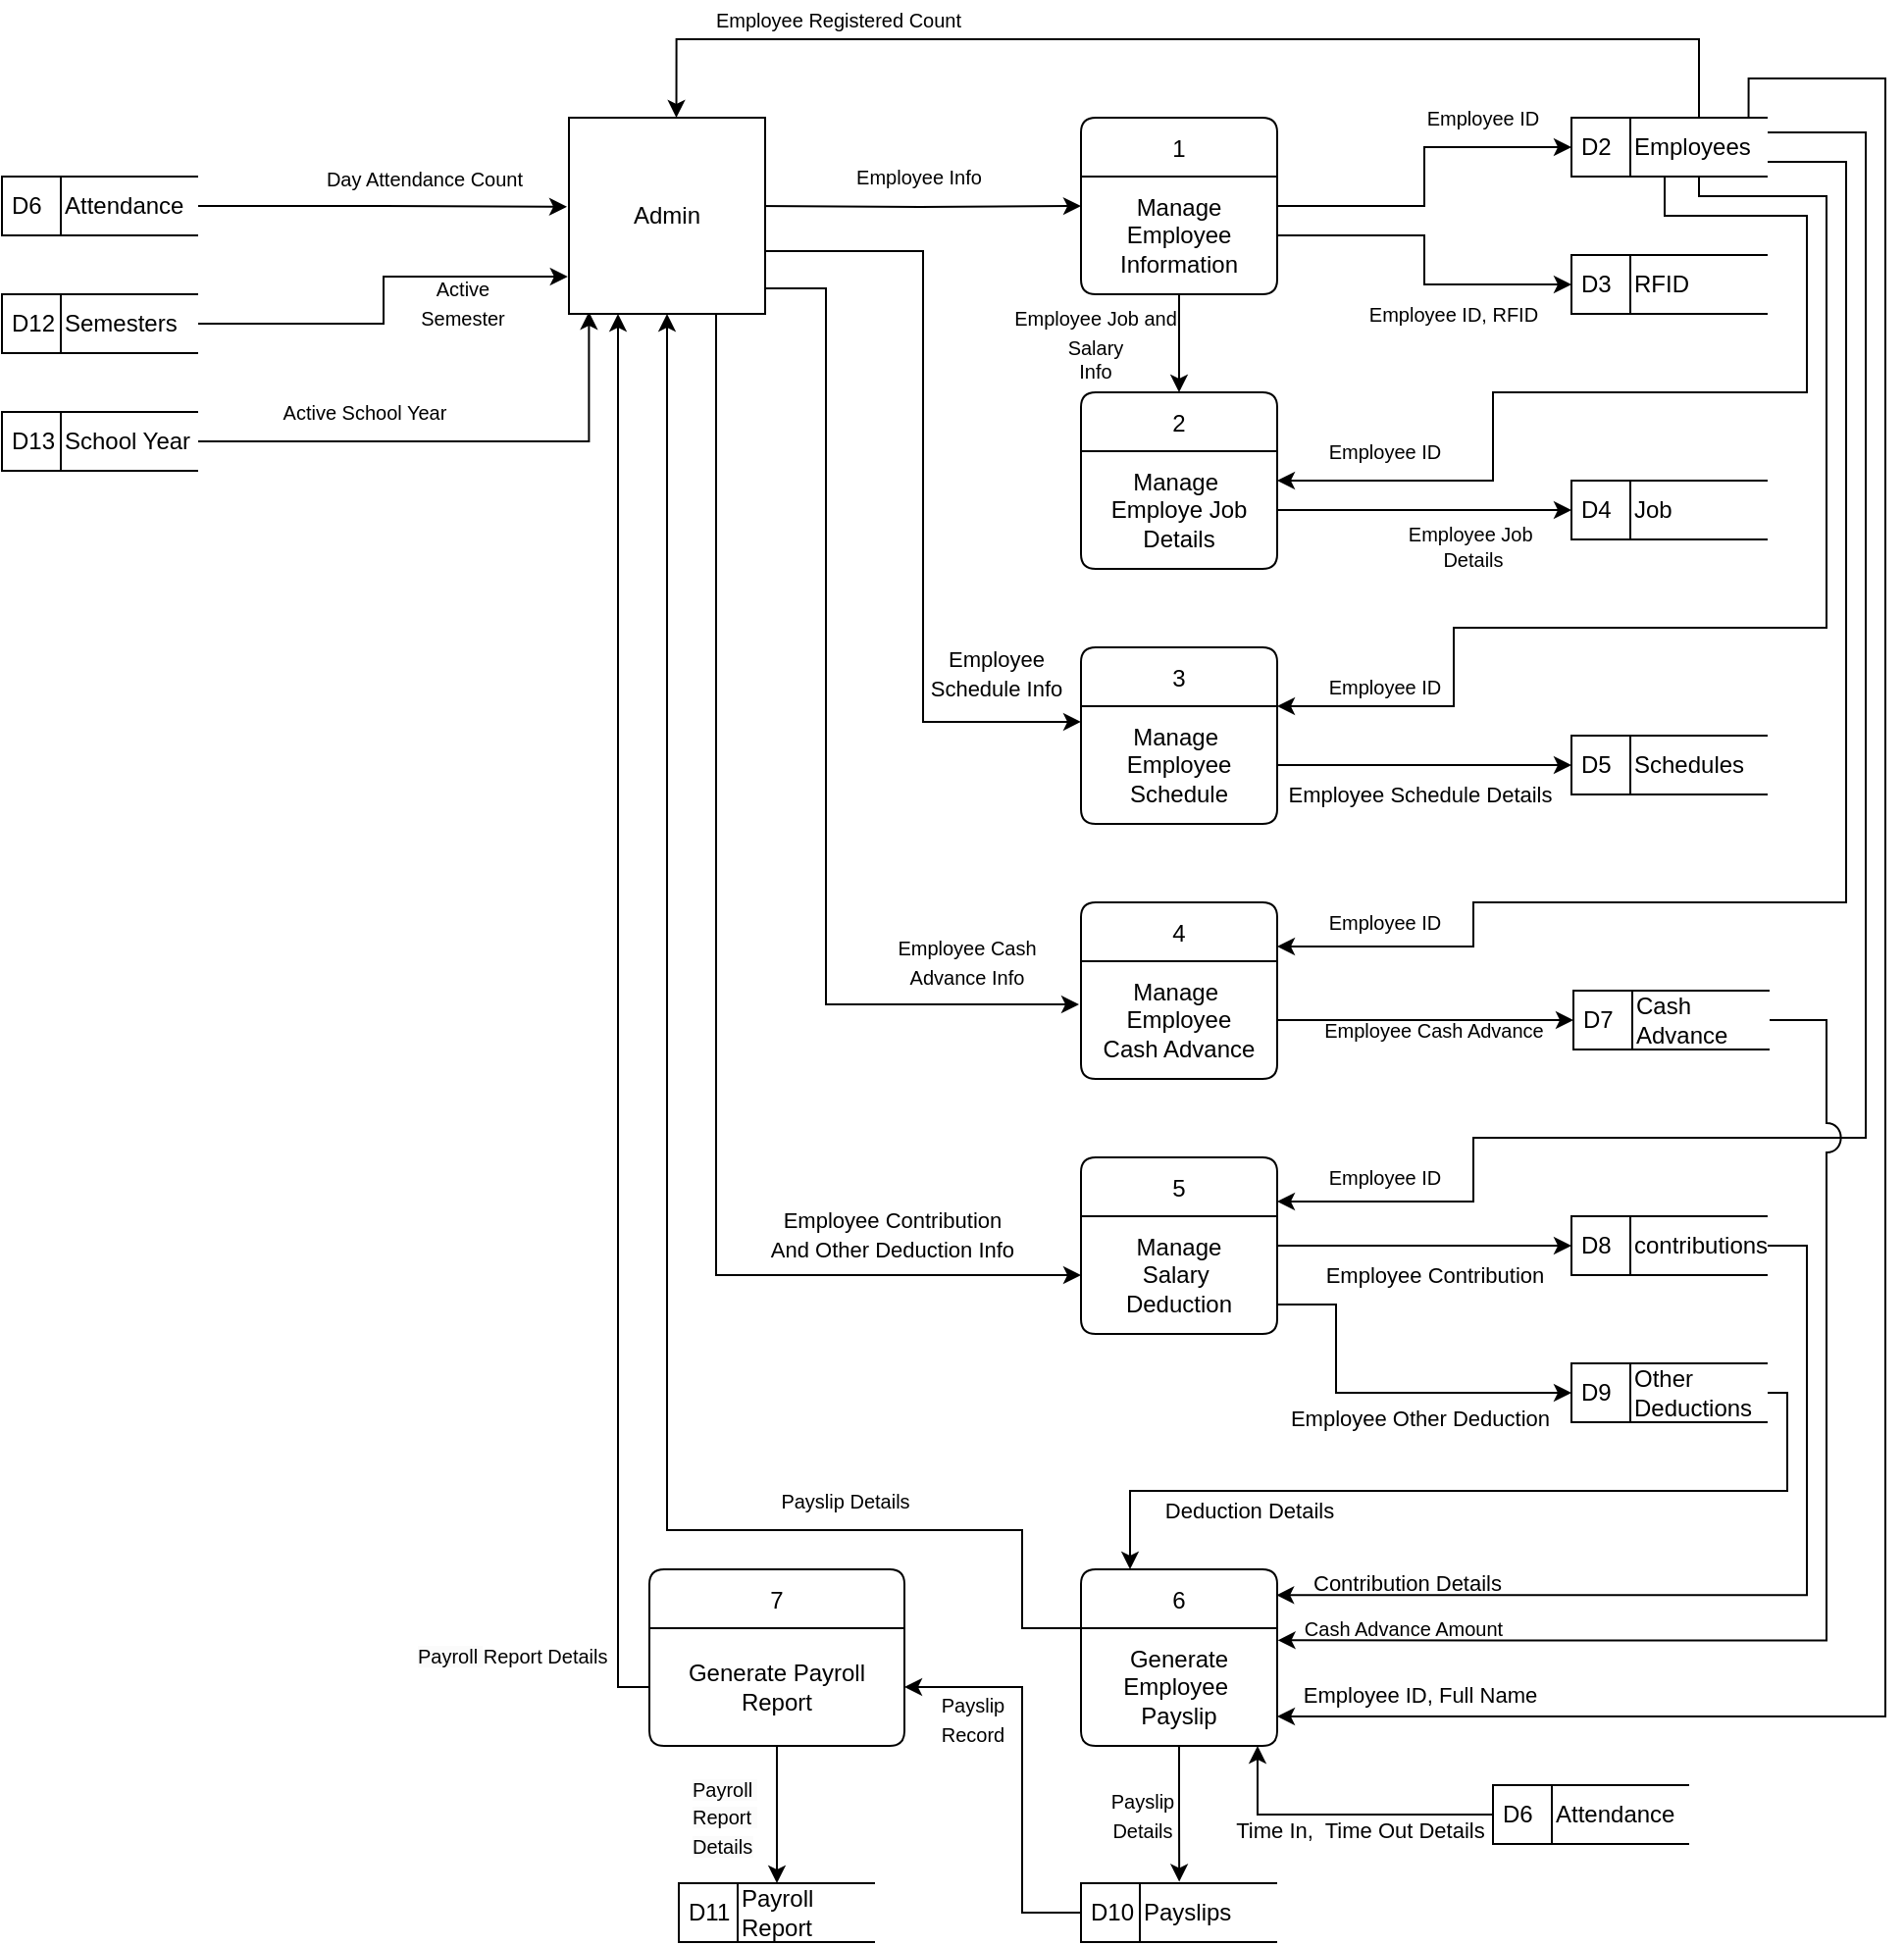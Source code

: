 <mxfile version="24.4.0" type="device">
  <diagram name="Page-1" id="bryWwgBsa8O-rJVqong_">
    <mxGraphModel dx="293" dy="177" grid="1" gridSize="10" guides="1" tooltips="1" connect="1" arrows="1" fold="1" page="1" pageScale="1" pageWidth="1100" pageHeight="850" math="0" shadow="0">
      <root>
        <mxCell id="0" />
        <mxCell id="1" parent="0" />
        <mxCell id="uxDt7wTVC4vIlxEbOWzQ-3" value="1" style="swimlane;fontStyle=0;childLayout=stackLayout;horizontal=1;startSize=30;fillColor=#ffffff;horizontalStack=0;resizeParent=1;resizeParentMax=0;resizeLast=0;collapsible=0;marginBottom=0;swimlaneFillColor=#ffffff;absoluteArcSize=1;arcSize=15;rounded=1;" parent="1" vertex="1">
          <mxGeometry x="600" y="110" width="100" height="90" as="geometry" />
        </mxCell>
        <mxCell id="uxDt7wTVC4vIlxEbOWzQ-4" value="Manage Employee&lt;div&gt;Information&lt;/div&gt;" style="text;html=1;align=center;verticalAlign=middle;whiteSpace=wrap;rounded=0;" parent="uxDt7wTVC4vIlxEbOWzQ-3" vertex="1">
          <mxGeometry y="30" width="100" height="60" as="geometry" />
        </mxCell>
        <mxCell id="uxDt7wTVC4vIlxEbOWzQ-6" value="D2" style="html=1;dashed=0;whiteSpace=wrap;shape=mxgraph.dfd.dataStoreID;align=left;spacingLeft=3;points=[[0,0],[0.5,0],[1,0],[0,0.5],[1,0.5],[0,1],[0.5,1],[1,1]];" parent="1" vertex="1">
          <mxGeometry x="850" y="110" width="100" height="30" as="geometry" />
        </mxCell>
        <mxCell id="uxDt7wTVC4vIlxEbOWzQ-57" style="edgeStyle=orthogonalEdgeStyle;rounded=0;orthogonalLoop=1;jettySize=auto;html=1;exitX=0.25;exitY=1;exitDx=0;exitDy=0;entryX=1;entryY=0.25;entryDx=0;entryDy=0;" parent="1" source="uxDt7wTVC4vIlxEbOWzQ-7" target="uxDt7wTVC4vIlxEbOWzQ-11" edge="1">
          <mxGeometry relative="1" as="geometry">
            <Array as="points">
              <mxPoint x="898" y="160" />
              <mxPoint x="970" y="160" />
              <mxPoint x="970" y="250" />
              <mxPoint x="810" y="250" />
              <mxPoint x="810" y="295" />
            </Array>
          </mxGeometry>
        </mxCell>
        <mxCell id="uxDt7wTVC4vIlxEbOWzQ-60" style="edgeStyle=orthogonalEdgeStyle;rounded=0;orthogonalLoop=1;jettySize=auto;html=1;entryX=1;entryY=0;entryDx=0;entryDy=0;" parent="1" source="uxDt7wTVC4vIlxEbOWzQ-7" target="uxDt7wTVC4vIlxEbOWzQ-16" edge="1">
          <mxGeometry relative="1" as="geometry">
            <Array as="points">
              <mxPoint x="915" y="150" />
              <mxPoint x="980" y="150" />
              <mxPoint x="980" y="370" />
              <mxPoint x="790" y="370" />
              <mxPoint x="790" y="410" />
            </Array>
          </mxGeometry>
        </mxCell>
        <mxCell id="uxDt7wTVC4vIlxEbOWzQ-63" style="edgeStyle=orthogonalEdgeStyle;rounded=0;orthogonalLoop=1;jettySize=auto;html=1;exitX=1;exitY=0.75;exitDx=0;exitDy=0;entryX=1;entryY=0.25;entryDx=0;entryDy=0;" parent="1" source="uxDt7wTVC4vIlxEbOWzQ-7" target="uxDt7wTVC4vIlxEbOWzQ-17" edge="1">
          <mxGeometry relative="1" as="geometry">
            <Array as="points">
              <mxPoint x="990" y="133" />
              <mxPoint x="990" y="510" />
              <mxPoint x="800" y="510" />
              <mxPoint x="800" y="533" />
            </Array>
          </mxGeometry>
        </mxCell>
        <mxCell id="uxDt7wTVC4vIlxEbOWzQ-67" style="edgeStyle=orthogonalEdgeStyle;rounded=0;orthogonalLoop=1;jettySize=auto;html=1;exitX=1;exitY=0.25;exitDx=0;exitDy=0;entryX=1;entryY=0.25;entryDx=0;entryDy=0;" parent="1" source="uxDt7wTVC4vIlxEbOWzQ-7" target="uxDt7wTVC4vIlxEbOWzQ-19" edge="1">
          <mxGeometry relative="1" as="geometry">
            <Array as="points">
              <mxPoint x="1000" y="118" />
              <mxPoint x="1000" y="630" />
              <mxPoint x="800" y="630" />
              <mxPoint x="800" y="663" />
            </Array>
          </mxGeometry>
        </mxCell>
        <mxCell id="uxDt7wTVC4vIlxEbOWzQ-77" style="edgeStyle=orthogonalEdgeStyle;rounded=0;orthogonalLoop=1;jettySize=auto;html=1;exitX=0.861;exitY=-0.002;exitDx=0;exitDy=0;entryX=1;entryY=0.75;entryDx=0;entryDy=0;exitPerimeter=0;" parent="1" source="uxDt7wTVC4vIlxEbOWzQ-7" target="uxDt7wTVC4vIlxEbOWzQ-38" edge="1">
          <mxGeometry relative="1" as="geometry">
            <Array as="points">
              <mxPoint x="940" y="90" />
              <mxPoint x="1010" y="90" />
              <mxPoint x="1010" y="925" />
            </Array>
          </mxGeometry>
        </mxCell>
        <mxCell id="uxDt7wTVC4vIlxEbOWzQ-112" style="edgeStyle=orthogonalEdgeStyle;rounded=0;orthogonalLoop=1;jettySize=auto;html=1;entryX=0.75;entryY=0;entryDx=0;entryDy=0;" parent="1" source="uxDt7wTVC4vIlxEbOWzQ-7" edge="1">
          <mxGeometry relative="1" as="geometry">
            <Array as="points">
              <mxPoint x="915" y="70" />
              <mxPoint x="394" y="70" />
            </Array>
            <mxPoint x="393.75" y="110" as="targetPoint" />
          </mxGeometry>
        </mxCell>
        <mxCell id="uxDt7wTVC4vIlxEbOWzQ-7" value="Employees" style="text;html=1;align=left;verticalAlign=middle;whiteSpace=wrap;rounded=0;" parent="1" vertex="1">
          <mxGeometry x="880" y="110" width="70" height="30" as="geometry" />
        </mxCell>
        <mxCell id="uxDt7wTVC4vIlxEbOWzQ-8" value="D3" style="html=1;dashed=0;whiteSpace=wrap;shape=mxgraph.dfd.dataStoreID;align=left;spacingLeft=3;points=[[0,0],[0.5,0],[1,0],[0,0.5],[1,0.5],[0,1],[0.5,1],[1,1]];" parent="1" vertex="1">
          <mxGeometry x="850" y="180" width="100" height="30" as="geometry" />
        </mxCell>
        <mxCell id="uxDt7wTVC4vIlxEbOWzQ-9" value="RFID" style="text;html=1;align=left;verticalAlign=middle;whiteSpace=wrap;rounded=0;" parent="1" vertex="1">
          <mxGeometry x="880" y="180" width="70" height="30" as="geometry" />
        </mxCell>
        <mxCell id="uxDt7wTVC4vIlxEbOWzQ-10" value="2" style="swimlane;fontStyle=0;childLayout=stackLayout;horizontal=1;startSize=30;fillColor=#ffffff;horizontalStack=0;resizeParent=1;resizeParentMax=0;resizeLast=0;collapsible=0;marginBottom=0;swimlaneFillColor=#ffffff;absoluteArcSize=1;arcSize=15;rounded=1;" parent="1" vertex="1">
          <mxGeometry x="600" y="250" width="100" height="90" as="geometry" />
        </mxCell>
        <mxCell id="uxDt7wTVC4vIlxEbOWzQ-11" value="Manage&amp;nbsp;&lt;div&gt;Employe Job&lt;/div&gt;&lt;div&gt;Details&lt;br&gt;&lt;/div&gt;" style="text;html=1;align=center;verticalAlign=middle;whiteSpace=wrap;rounded=0;" parent="uxDt7wTVC4vIlxEbOWzQ-10" vertex="1">
          <mxGeometry y="30" width="100" height="60" as="geometry" />
        </mxCell>
        <mxCell id="uxDt7wTVC4vIlxEbOWzQ-13" value="D4" style="html=1;dashed=0;whiteSpace=wrap;shape=mxgraph.dfd.dataStoreID;align=left;spacingLeft=3;points=[[0,0],[0.5,0],[1,0],[0,0.5],[1,0.5],[0,1],[0.5,1],[1,1]];" parent="1" vertex="1">
          <mxGeometry x="850" y="295" width="100" height="30" as="geometry" />
        </mxCell>
        <mxCell id="uxDt7wTVC4vIlxEbOWzQ-14" value="Job" style="text;html=1;align=left;verticalAlign=middle;whiteSpace=wrap;rounded=0;" parent="1" vertex="1">
          <mxGeometry x="880" y="295" width="70" height="30" as="geometry" />
        </mxCell>
        <mxCell id="uxDt7wTVC4vIlxEbOWzQ-15" value="3" style="swimlane;fontStyle=0;childLayout=stackLayout;horizontal=1;startSize=30;fillColor=#ffffff;horizontalStack=0;resizeParent=1;resizeParentMax=0;resizeLast=0;collapsible=0;marginBottom=0;swimlaneFillColor=#ffffff;absoluteArcSize=1;arcSize=15;rounded=1;" parent="1" vertex="1">
          <mxGeometry x="600" y="380" width="100" height="90" as="geometry" />
        </mxCell>
        <mxCell id="uxDt7wTVC4vIlxEbOWzQ-16" value="Manage&amp;nbsp;&lt;br&gt;Employee&lt;div&gt;Schedule&lt;/div&gt;" style="text;html=1;align=center;verticalAlign=middle;whiteSpace=wrap;rounded=0;" parent="uxDt7wTVC4vIlxEbOWzQ-15" vertex="1">
          <mxGeometry y="30" width="100" height="60" as="geometry" />
        </mxCell>
        <mxCell id="uxDt7wTVC4vIlxEbOWzQ-17" value="4" style="swimlane;fontStyle=0;childLayout=stackLayout;horizontal=1;startSize=30;fillColor=#ffffff;horizontalStack=0;resizeParent=1;resizeParentMax=0;resizeLast=0;collapsible=0;marginBottom=0;swimlaneFillColor=#ffffff;absoluteArcSize=1;arcSize=15;rounded=1;" parent="1" vertex="1">
          <mxGeometry x="600" y="510" width="100" height="90" as="geometry" />
        </mxCell>
        <mxCell id="uxDt7wTVC4vIlxEbOWzQ-18" value="Manage&amp;nbsp;&lt;br&gt;Employee&lt;br&gt;Cash Advance" style="text;html=1;align=center;verticalAlign=middle;whiteSpace=wrap;rounded=0;" parent="uxDt7wTVC4vIlxEbOWzQ-17" vertex="1">
          <mxGeometry y="30" width="100" height="60" as="geometry" />
        </mxCell>
        <mxCell id="uxDt7wTVC4vIlxEbOWzQ-19" value="5" style="swimlane;fontStyle=0;childLayout=stackLayout;horizontal=1;startSize=30;fillColor=#ffffff;horizontalStack=0;resizeParent=1;resizeParentMax=0;resizeLast=0;collapsible=0;marginBottom=0;swimlaneFillColor=#ffffff;absoluteArcSize=1;arcSize=15;rounded=1;" parent="1" vertex="1">
          <mxGeometry x="600" y="640" width="100" height="90" as="geometry" />
        </mxCell>
        <mxCell id="uxDt7wTVC4vIlxEbOWzQ-20" value="Manage&lt;div&gt;Salary&amp;nbsp;&lt;/div&gt;&lt;div&gt;Deduction&lt;/div&gt;" style="text;html=1;align=center;verticalAlign=middle;whiteSpace=wrap;rounded=0;" parent="uxDt7wTVC4vIlxEbOWzQ-19" vertex="1">
          <mxGeometry y="30" width="100" height="60" as="geometry" />
        </mxCell>
        <mxCell id="uxDt7wTVC4vIlxEbOWzQ-21" value="D5" style="html=1;dashed=0;whiteSpace=wrap;shape=mxgraph.dfd.dataStoreID;align=left;spacingLeft=3;points=[[0,0],[0.5,0],[1,0],[0,0.5],[1,0.5],[0,1],[0.5,1],[1,1]];" parent="1" vertex="1">
          <mxGeometry x="850" y="425" width="100" height="30" as="geometry" />
        </mxCell>
        <mxCell id="uxDt7wTVC4vIlxEbOWzQ-22" value="Schedules" style="text;html=1;align=left;verticalAlign=middle;whiteSpace=wrap;rounded=0;" parent="1" vertex="1">
          <mxGeometry x="880" y="425" width="70" height="30" as="geometry" />
        </mxCell>
        <mxCell id="uxDt7wTVC4vIlxEbOWzQ-23" value="D7" style="html=1;dashed=0;whiteSpace=wrap;shape=mxgraph.dfd.dataStoreID;align=left;spacingLeft=3;points=[[0,0],[0.5,0],[1,0],[0,0.5],[1,0.5],[0,1],[0.5,1],[1,1]];" parent="1" vertex="1">
          <mxGeometry x="851" y="555" width="100" height="30" as="geometry" />
        </mxCell>
        <mxCell id="uxDt7wTVC4vIlxEbOWzQ-24" value="Cash Advance" style="text;html=1;align=left;verticalAlign=middle;whiteSpace=wrap;rounded=0;" parent="1" vertex="1">
          <mxGeometry x="881" y="555" width="70" height="30" as="geometry" />
        </mxCell>
        <mxCell id="uxDt7wTVC4vIlxEbOWzQ-31" value="D8" style="html=1;dashed=0;whiteSpace=wrap;shape=mxgraph.dfd.dataStoreID;align=left;spacingLeft=3;points=[[0,0],[0.5,0],[1,0],[0,0.5],[1,0.5],[0,1],[0.5,1],[1,1]];" parent="1" vertex="1">
          <mxGeometry x="850" y="670" width="100" height="30" as="geometry" />
        </mxCell>
        <mxCell id="uxDt7wTVC4vIlxEbOWzQ-32" value="contributions" style="text;html=1;align=left;verticalAlign=middle;whiteSpace=wrap;rounded=0;" parent="1" vertex="1">
          <mxGeometry x="880" y="670" width="70" height="30" as="geometry" />
        </mxCell>
        <mxCell id="uxDt7wTVC4vIlxEbOWzQ-33" value="D9" style="html=1;dashed=0;whiteSpace=wrap;shape=mxgraph.dfd.dataStoreID;align=left;spacingLeft=3;points=[[0,0],[0.5,0],[1,0],[0,0.5],[1,0.5],[0,1],[0.5,1],[1,1]];" parent="1" vertex="1">
          <mxGeometry x="850" y="745" width="100" height="30" as="geometry" />
        </mxCell>
        <mxCell id="uxDt7wTVC4vIlxEbOWzQ-78" style="edgeStyle=orthogonalEdgeStyle;rounded=0;orthogonalLoop=1;jettySize=auto;html=1;entryX=0.25;entryY=0;entryDx=0;entryDy=0;" parent="1" source="uxDt7wTVC4vIlxEbOWzQ-34" target="uxDt7wTVC4vIlxEbOWzQ-37" edge="1">
          <mxGeometry relative="1" as="geometry">
            <Array as="points">
              <mxPoint x="960" y="760" />
              <mxPoint x="960" y="810" />
              <mxPoint x="625" y="810" />
            </Array>
          </mxGeometry>
        </mxCell>
        <mxCell id="uxDt7wTVC4vIlxEbOWzQ-34" value="Other Deductions" style="text;html=1;align=left;verticalAlign=middle;whiteSpace=wrap;rounded=0;" parent="1" vertex="1">
          <mxGeometry x="880" y="745" width="70" height="30" as="geometry" />
        </mxCell>
        <mxCell id="uxDt7wTVC4vIlxEbOWzQ-37" value="6" style="swimlane;fontStyle=0;childLayout=stackLayout;horizontal=1;startSize=30;fillColor=#ffffff;horizontalStack=0;resizeParent=1;resizeParentMax=0;resizeLast=0;collapsible=0;marginBottom=0;swimlaneFillColor=#ffffff;absoluteArcSize=1;arcSize=15;rounded=1;" parent="1" vertex="1">
          <mxGeometry x="600" y="850" width="100" height="90" as="geometry" />
        </mxCell>
        <mxCell id="uxDt7wTVC4vIlxEbOWzQ-38" value="Generate&lt;div&gt;Employee&amp;nbsp;&lt;div&gt;Payslip&lt;/div&gt;&lt;/div&gt;" style="text;html=1;align=center;verticalAlign=middle;whiteSpace=wrap;rounded=0;" parent="uxDt7wTVC4vIlxEbOWzQ-37" vertex="1">
          <mxGeometry y="30" width="100" height="60" as="geometry" />
        </mxCell>
        <mxCell id="uxDt7wTVC4vIlxEbOWzQ-39" style="edgeStyle=orthogonalEdgeStyle;rounded=0;orthogonalLoop=1;jettySize=auto;html=1;exitX=1;exitY=0.25;exitDx=0;exitDy=0;entryX=0;entryY=0.25;entryDx=0;entryDy=0;" parent="1" target="uxDt7wTVC4vIlxEbOWzQ-4" edge="1">
          <mxGeometry relative="1" as="geometry">
            <mxPoint x="435" y="155" as="sourcePoint" />
          </mxGeometry>
        </mxCell>
        <mxCell id="uxDt7wTVC4vIlxEbOWzQ-40" value="&lt;font style=&quot;font-size: 10px;&quot;&gt;Employee Info&lt;/font&gt;" style="text;html=1;align=center;verticalAlign=middle;whiteSpace=wrap;rounded=0;" parent="1" vertex="1">
          <mxGeometry x="470" y="130" width="95" height="20" as="geometry" />
        </mxCell>
        <mxCell id="uxDt7wTVC4vIlxEbOWzQ-43" style="edgeStyle=orthogonalEdgeStyle;rounded=0;orthogonalLoop=1;jettySize=auto;html=1;exitX=0.5;exitY=1;exitDx=0;exitDy=0;entryX=0.5;entryY=0;entryDx=0;entryDy=0;" parent="1" source="uxDt7wTVC4vIlxEbOWzQ-4" target="uxDt7wTVC4vIlxEbOWzQ-10" edge="1">
          <mxGeometry relative="1" as="geometry" />
        </mxCell>
        <mxCell id="uxDt7wTVC4vIlxEbOWzQ-44" style="edgeStyle=orthogonalEdgeStyle;rounded=0;orthogonalLoop=1;jettySize=auto;html=1;exitX=1;exitY=0.68;exitDx=0;exitDy=0;entryX=0;entryY=0.133;entryDx=0;entryDy=0;entryPerimeter=0;exitPerimeter=0;" parent="1" source="fp4Pm7iPz-6DhBk8Qr4a-2" target="uxDt7wTVC4vIlxEbOWzQ-16" edge="1">
          <mxGeometry relative="1" as="geometry">
            <mxPoint x="393.75" y="200" as="sourcePoint" />
          </mxGeometry>
        </mxCell>
        <mxCell id="uxDt7wTVC4vIlxEbOWzQ-45" style="edgeStyle=orthogonalEdgeStyle;rounded=0;orthogonalLoop=1;jettySize=auto;html=1;entryX=-0.01;entryY=0.367;entryDx=0;entryDy=0;entryPerimeter=0;exitX=0.99;exitY=0.87;exitDx=0;exitDy=0;exitPerimeter=0;" parent="1" source="fp4Pm7iPz-6DhBk8Qr4a-2" target="uxDt7wTVC4vIlxEbOWzQ-18" edge="1">
          <mxGeometry relative="1" as="geometry">
            <Array as="points">
              <mxPoint x="470" y="197" />
              <mxPoint x="470" y="562" />
            </Array>
            <mxPoint x="360" y="200" as="sourcePoint" />
          </mxGeometry>
        </mxCell>
        <mxCell id="uxDt7wTVC4vIlxEbOWzQ-46" style="edgeStyle=orthogonalEdgeStyle;rounded=0;orthogonalLoop=1;jettySize=auto;html=1;exitX=0.75;exitY=1;exitDx=0;exitDy=0;entryX=0;entryY=0.5;entryDx=0;entryDy=0;" parent="1" source="fp4Pm7iPz-6DhBk8Qr4a-2" target="uxDt7wTVC4vIlxEbOWzQ-20" edge="1">
          <mxGeometry relative="1" as="geometry">
            <mxPoint x="311.25" y="200" as="sourcePoint" />
          </mxGeometry>
        </mxCell>
        <mxCell id="uxDt7wTVC4vIlxEbOWzQ-47" style="edgeStyle=orthogonalEdgeStyle;rounded=0;orthogonalLoop=1;jettySize=auto;html=1;exitX=1;exitY=0.25;exitDx=0;exitDy=0;entryX=0;entryY=0.5;entryDx=0;entryDy=0;" parent="1" source="uxDt7wTVC4vIlxEbOWzQ-4" target="uxDt7wTVC4vIlxEbOWzQ-6" edge="1">
          <mxGeometry relative="1" as="geometry" />
        </mxCell>
        <mxCell id="uxDt7wTVC4vIlxEbOWzQ-48" style="edgeStyle=orthogonalEdgeStyle;rounded=0;orthogonalLoop=1;jettySize=auto;html=1;exitX=1;exitY=0.5;exitDx=0;exitDy=0;entryX=0;entryY=0.5;entryDx=0;entryDy=0;" parent="1" source="uxDt7wTVC4vIlxEbOWzQ-4" target="uxDt7wTVC4vIlxEbOWzQ-8" edge="1">
          <mxGeometry relative="1" as="geometry" />
        </mxCell>
        <mxCell id="uxDt7wTVC4vIlxEbOWzQ-51" value="&lt;font style=&quot;font-size: 10px;&quot;&gt;Employee ID&lt;/font&gt;" style="text;html=1;align=center;verticalAlign=middle;whiteSpace=wrap;rounded=0;" parent="1" vertex="1">
          <mxGeometry x="770" y="100" width="70" height="20" as="geometry" />
        </mxCell>
        <mxCell id="uxDt7wTVC4vIlxEbOWzQ-52" value="&lt;font style=&quot;font-size: 10px;&quot;&gt;Employee ID, RFID&lt;/font&gt;" style="text;html=1;align=center;verticalAlign=middle;whiteSpace=wrap;rounded=0;" parent="1" vertex="1">
          <mxGeometry x="740" y="200" width="100" height="20" as="geometry" />
        </mxCell>
        <mxCell id="uxDt7wTVC4vIlxEbOWzQ-53" value="&lt;font style=&quot;font-size: 10px;&quot;&gt;Employee Job and Salary&lt;/font&gt;&lt;div style=&quot;font-size: 10px;&quot;&gt;&lt;font style=&quot;font-size: 10px;&quot;&gt;Info&lt;/font&gt;&lt;/div&gt;" style="text;html=1;align=center;verticalAlign=middle;whiteSpace=wrap;rounded=0;" parent="1" vertex="1">
          <mxGeometry x="550" y="190" width="115" height="70" as="geometry" />
        </mxCell>
        <mxCell id="uxDt7wTVC4vIlxEbOWzQ-55" style="edgeStyle=orthogonalEdgeStyle;rounded=0;orthogonalLoop=1;jettySize=auto;html=1;exitX=1;exitY=0.5;exitDx=0;exitDy=0;entryX=0;entryY=0.5;entryDx=0;entryDy=0;" parent="1" source="uxDt7wTVC4vIlxEbOWzQ-11" target="uxDt7wTVC4vIlxEbOWzQ-13" edge="1">
          <mxGeometry relative="1" as="geometry" />
        </mxCell>
        <mxCell id="uxDt7wTVC4vIlxEbOWzQ-58" value="&lt;font style=&quot;font-size: 10px;&quot;&gt;Employee ID&lt;/font&gt;" style="text;html=1;align=center;verticalAlign=middle;whiteSpace=wrap;rounded=0;" parent="1" vertex="1">
          <mxGeometry x="720" y="270" width="70" height="20" as="geometry" />
        </mxCell>
        <mxCell id="uxDt7wTVC4vIlxEbOWzQ-59" value="&lt;font style=&quot;font-size: 10px;&quot;&gt;Employee Job&amp;nbsp;&lt;/font&gt;&lt;div style=&quot;font-size: 10px;&quot;&gt;&lt;font style=&quot;font-size: 10px;&quot;&gt;Details&lt;/font&gt;&lt;/div&gt;" style="text;html=1;align=center;verticalAlign=middle;whiteSpace=wrap;rounded=0;" parent="1" vertex="1">
          <mxGeometry x="750" y="310" width="100" height="35" as="geometry" />
        </mxCell>
        <mxCell id="uxDt7wTVC4vIlxEbOWzQ-61" value="&lt;font style=&quot;font-size: 10px;&quot;&gt;Employee ID&lt;/font&gt;" style="text;html=1;align=center;verticalAlign=middle;whiteSpace=wrap;rounded=0;" parent="1" vertex="1">
          <mxGeometry x="720" y="390" width="70" height="20" as="geometry" />
        </mxCell>
        <mxCell id="uxDt7wTVC4vIlxEbOWzQ-62" style="edgeStyle=orthogonalEdgeStyle;rounded=0;orthogonalLoop=1;jettySize=auto;html=1;exitX=1;exitY=0.5;exitDx=0;exitDy=0;entryX=0;entryY=0.5;entryDx=0;entryDy=0;" parent="1" source="uxDt7wTVC4vIlxEbOWzQ-16" target="uxDt7wTVC4vIlxEbOWzQ-21" edge="1">
          <mxGeometry relative="1" as="geometry" />
        </mxCell>
        <mxCell id="uxDt7wTVC4vIlxEbOWzQ-64" value="&lt;font style=&quot;font-size: 10px;&quot;&gt;Employee ID&lt;/font&gt;" style="text;html=1;align=center;verticalAlign=middle;whiteSpace=wrap;rounded=0;" parent="1" vertex="1">
          <mxGeometry x="720" y="510" width="70" height="20" as="geometry" />
        </mxCell>
        <mxCell id="uxDt7wTVC4vIlxEbOWzQ-65" value="&lt;font style=&quot;font-size: 11px;&quot;&gt;Employee Schedule Details&lt;/font&gt;" style="text;html=1;align=center;verticalAlign=middle;whiteSpace=wrap;rounded=0;" parent="1" vertex="1">
          <mxGeometry x="703" y="440" width="140" height="30" as="geometry" />
        </mxCell>
        <mxCell id="uxDt7wTVC4vIlxEbOWzQ-66" style="edgeStyle=orthogonalEdgeStyle;rounded=0;orthogonalLoop=1;jettySize=auto;html=1;entryX=0;entryY=0.5;entryDx=0;entryDy=0;" parent="1" source="uxDt7wTVC4vIlxEbOWzQ-18" target="uxDt7wTVC4vIlxEbOWzQ-23" edge="1">
          <mxGeometry relative="1" as="geometry">
            <mxPoint x="850" y="570" as="targetPoint" />
          </mxGeometry>
        </mxCell>
        <mxCell id="uxDt7wTVC4vIlxEbOWzQ-70" style="edgeStyle=orthogonalEdgeStyle;rounded=0;orthogonalLoop=1;jettySize=auto;html=1;exitX=1;exitY=0.25;exitDx=0;exitDy=0;entryX=0;entryY=0.5;entryDx=0;entryDy=0;" parent="1" source="uxDt7wTVC4vIlxEbOWzQ-20" target="uxDt7wTVC4vIlxEbOWzQ-31" edge="1">
          <mxGeometry relative="1" as="geometry" />
        </mxCell>
        <mxCell id="uxDt7wTVC4vIlxEbOWzQ-71" style="edgeStyle=orthogonalEdgeStyle;rounded=0;orthogonalLoop=1;jettySize=auto;html=1;exitX=1;exitY=0.75;exitDx=0;exitDy=0;entryX=0;entryY=0.5;entryDx=0;entryDy=0;" parent="1" source="uxDt7wTVC4vIlxEbOWzQ-20" target="uxDt7wTVC4vIlxEbOWzQ-33" edge="1">
          <mxGeometry relative="1" as="geometry">
            <Array as="points">
              <mxPoint x="730" y="715" />
              <mxPoint x="730" y="760" />
            </Array>
          </mxGeometry>
        </mxCell>
        <mxCell id="uxDt7wTVC4vIlxEbOWzQ-72" value="&lt;font style=&quot;font-size: 10px;&quot;&gt;Employee ID&lt;/font&gt;" style="text;html=1;align=center;verticalAlign=middle;whiteSpace=wrap;rounded=0;" parent="1" vertex="1">
          <mxGeometry x="720" y="640" width="70" height="20" as="geometry" />
        </mxCell>
        <mxCell id="uxDt7wTVC4vIlxEbOWzQ-73" value="&lt;font style=&quot;font-size: 10px;&quot;&gt;Employee Cash Advance&lt;/font&gt;" style="text;html=1;align=center;verticalAlign=middle;whiteSpace=wrap;rounded=0;" parent="1" vertex="1">
          <mxGeometry x="690" y="570" width="180" height="10" as="geometry" />
        </mxCell>
        <mxCell id="uxDt7wTVC4vIlxEbOWzQ-74" value="&lt;font style=&quot;font-size: 11px;&quot;&gt;Employee Contribution&lt;/font&gt;" style="text;html=1;align=center;verticalAlign=middle;whiteSpace=wrap;rounded=0;" parent="1" vertex="1">
          <mxGeometry x="676.5" y="690" width="207" height="20" as="geometry" />
        </mxCell>
        <mxCell id="uxDt7wTVC4vIlxEbOWzQ-75" value="&lt;font style=&quot;font-size: 11px;&quot;&gt;Employee Other Deduction&lt;/font&gt;&lt;div style=&quot;font-size: 11px;&quot;&gt;&lt;br&gt;&lt;/div&gt;" style="text;html=1;align=center;verticalAlign=middle;whiteSpace=wrap;rounded=0;" parent="1" vertex="1">
          <mxGeometry x="693" y="769" width="160" height="20" as="geometry" />
        </mxCell>
        <mxCell id="uxDt7wTVC4vIlxEbOWzQ-80" style="edgeStyle=orthogonalEdgeStyle;rounded=0;orthogonalLoop=1;jettySize=auto;html=1;entryX=0.996;entryY=0.146;entryDx=0;entryDy=0;entryPerimeter=0;" parent="1" source="uxDt7wTVC4vIlxEbOWzQ-32" target="uxDt7wTVC4vIlxEbOWzQ-37" edge="1">
          <mxGeometry relative="1" as="geometry">
            <Array as="points">
              <mxPoint x="970" y="685" />
              <mxPoint x="970" y="863" />
            </Array>
          </mxGeometry>
        </mxCell>
        <mxCell id="uxDt7wTVC4vIlxEbOWzQ-81" style="edgeStyle=orthogonalEdgeStyle;rounded=0;orthogonalLoop=1;jettySize=auto;html=1;entryX=1.003;entryY=0.103;entryDx=0;entryDy=0;entryPerimeter=0;jumpStyle=arc;jumpSize=15;" parent="1" source="uxDt7wTVC4vIlxEbOWzQ-24" target="uxDt7wTVC4vIlxEbOWzQ-38" edge="1">
          <mxGeometry relative="1" as="geometry">
            <Array as="points">
              <mxPoint x="980" y="570" />
              <mxPoint x="980" y="886" />
            </Array>
          </mxGeometry>
        </mxCell>
        <mxCell id="uxDt7wTVC4vIlxEbOWzQ-82" value="&lt;font style=&quot;font-size: 10px;&quot;&gt;Cash Advance Amount&lt;/font&gt;" style="text;html=1;align=center;verticalAlign=middle;whiteSpace=wrap;rounded=0;" parent="1" vertex="1">
          <mxGeometry x="703" y="870" width="122.5" height="20" as="geometry" />
        </mxCell>
        <mxCell id="uxDt7wTVC4vIlxEbOWzQ-83" value="&lt;span style=&quot;font-size: 11px;&quot;&gt;Contribution Details&lt;/span&gt;" style="text;html=1;align=center;verticalAlign=middle;whiteSpace=wrap;rounded=0;" parent="1" vertex="1">
          <mxGeometry x="711.5" y="847" width="108.5" height="20" as="geometry" />
        </mxCell>
        <mxCell id="uxDt7wTVC4vIlxEbOWzQ-84" value="&lt;span style=&quot;font-size: 11px;&quot;&gt;Deduction Details&lt;/span&gt;" style="text;html=1;align=center;verticalAlign=middle;whiteSpace=wrap;rounded=0;" parent="1" vertex="1">
          <mxGeometry x="630.5" y="810" width="109.5" height="20" as="geometry" />
        </mxCell>
        <mxCell id="uxDt7wTVC4vIlxEbOWzQ-85" value="&lt;font style=&quot;font-size: 11px;&quot;&gt;Employee ID, Full Name&lt;/font&gt;" style="text;html=1;align=center;verticalAlign=middle;whiteSpace=wrap;rounded=0;" parent="1" vertex="1">
          <mxGeometry x="708" y="904" width="130" height="20" as="geometry" />
        </mxCell>
        <mxCell id="uxDt7wTVC4vIlxEbOWzQ-87" value="D6" style="html=1;dashed=0;whiteSpace=wrap;shape=mxgraph.dfd.dataStoreID;align=left;spacingLeft=3;points=[[0,0],[0.5,0],[1,0],[0,0.5],[1,0.5],[0,1],[0.5,1],[1,1]];" parent="1" vertex="1">
          <mxGeometry x="810" y="960" width="100" height="30" as="geometry" />
        </mxCell>
        <mxCell id="uxDt7wTVC4vIlxEbOWzQ-88" value="Attendance" style="text;html=1;align=left;verticalAlign=middle;whiteSpace=wrap;rounded=0;" parent="1" vertex="1">
          <mxGeometry x="840" y="960" width="70" height="30" as="geometry" />
        </mxCell>
        <mxCell id="uxDt7wTVC4vIlxEbOWzQ-89" style="edgeStyle=orthogonalEdgeStyle;rounded=0;orthogonalLoop=1;jettySize=auto;html=1;entryX=0.9;entryY=1;entryDx=0;entryDy=0;entryPerimeter=0;" parent="1" source="uxDt7wTVC4vIlxEbOWzQ-87" target="uxDt7wTVC4vIlxEbOWzQ-38" edge="1">
          <mxGeometry relative="1" as="geometry" />
        </mxCell>
        <mxCell id="uxDt7wTVC4vIlxEbOWzQ-90" value="&lt;span style=&quot;font-size: 11px;&quot;&gt;Time In,&amp;nbsp; Time Out Details&lt;/span&gt;" style="text;html=1;align=center;verticalAlign=middle;whiteSpace=wrap;rounded=0;" parent="1" vertex="1">
          <mxGeometry x="665" y="975" width="155" height="15" as="geometry" />
        </mxCell>
        <mxCell id="uxDt7wTVC4vIlxEbOWzQ-98" style="edgeStyle=orthogonalEdgeStyle;rounded=0;orthogonalLoop=1;jettySize=auto;html=1;entryX=1;entryY=0.5;entryDx=0;entryDy=0;" parent="1" source="uxDt7wTVC4vIlxEbOWzQ-92" target="uxDt7wTVC4vIlxEbOWzQ-96" edge="1">
          <mxGeometry relative="1" as="geometry">
            <Array as="points">
              <mxPoint x="570" y="1025" />
              <mxPoint x="570" y="910" />
            </Array>
          </mxGeometry>
        </mxCell>
        <mxCell id="uxDt7wTVC4vIlxEbOWzQ-92" value="D10" style="html=1;dashed=0;whiteSpace=wrap;shape=mxgraph.dfd.dataStoreID;align=left;spacingLeft=3;points=[[0,0],[0.5,0],[1,0],[0,0.5],[1,0.5],[0,1],[0.5,1],[1,1]];" parent="1" vertex="1">
          <mxGeometry x="600" y="1010" width="100" height="30" as="geometry" />
        </mxCell>
        <mxCell id="uxDt7wTVC4vIlxEbOWzQ-93" value="Payslips" style="text;html=1;align=left;verticalAlign=middle;whiteSpace=wrap;rounded=0;" parent="1" vertex="1">
          <mxGeometry x="630" y="1010" width="70" height="30" as="geometry" />
        </mxCell>
        <mxCell id="uxDt7wTVC4vIlxEbOWzQ-91" style="edgeStyle=orthogonalEdgeStyle;rounded=0;orthogonalLoop=1;jettySize=auto;html=1;entryX=0.287;entryY=-0.025;entryDx=0;entryDy=0;entryPerimeter=0;" parent="1" source="uxDt7wTVC4vIlxEbOWzQ-38" target="uxDt7wTVC4vIlxEbOWzQ-93" edge="1">
          <mxGeometry relative="1" as="geometry">
            <mxPoint x="650" y="1000" as="targetPoint" />
          </mxGeometry>
        </mxCell>
        <mxCell id="uxDt7wTVC4vIlxEbOWzQ-94" value="&lt;font style=&quot;font-size: 10px;&quot;&gt;Payslip&lt;br&gt;Details&lt;/font&gt;" style="text;html=1;align=center;verticalAlign=middle;whiteSpace=wrap;rounded=0;" parent="1" vertex="1">
          <mxGeometry x="600" y="966" width="62.5" height="18" as="geometry" />
        </mxCell>
        <mxCell id="uxDt7wTVC4vIlxEbOWzQ-95" value="7" style="swimlane;fontStyle=0;childLayout=stackLayout;horizontal=1;startSize=30;fillColor=#ffffff;horizontalStack=0;resizeParent=1;resizeParentMax=0;resizeLast=0;collapsible=0;marginBottom=0;swimlaneFillColor=#ffffff;absoluteArcSize=1;arcSize=15;rounded=1;" parent="1" vertex="1">
          <mxGeometry x="380" y="850" width="130" height="90" as="geometry" />
        </mxCell>
        <mxCell id="uxDt7wTVC4vIlxEbOWzQ-96" value="Generate Payroll&lt;br&gt;Report" style="text;html=1;align=center;verticalAlign=middle;whiteSpace=wrap;rounded=0;" parent="uxDt7wTVC4vIlxEbOWzQ-95" vertex="1">
          <mxGeometry y="30" width="130" height="60" as="geometry" />
        </mxCell>
        <mxCell id="uxDt7wTVC4vIlxEbOWzQ-99" value="&lt;font style=&quot;font-size: 10px;&quot;&gt;Payslip Record&lt;/font&gt;" style="text;html=1;align=center;verticalAlign=middle;whiteSpace=wrap;rounded=0;" parent="1" vertex="1">
          <mxGeometry x="520" y="912" width="50" height="28" as="geometry" />
        </mxCell>
        <mxCell id="uxDt7wTVC4vIlxEbOWzQ-100" value="D11" style="html=1;dashed=0;whiteSpace=wrap;shape=mxgraph.dfd.dataStoreID;align=left;spacingLeft=3;points=[[0,0],[0.5,0],[1,0],[0,0.5],[1,0.5],[0,1],[0.5,1],[1,1]];" parent="1" vertex="1">
          <mxGeometry x="395" y="1010" width="100" height="30" as="geometry" />
        </mxCell>
        <mxCell id="uxDt7wTVC4vIlxEbOWzQ-101" value="Payroll Report" style="text;html=1;align=left;verticalAlign=middle;whiteSpace=wrap;rounded=0;" parent="1" vertex="1">
          <mxGeometry x="425" y="1010" width="70" height="30" as="geometry" />
        </mxCell>
        <mxCell id="uxDt7wTVC4vIlxEbOWzQ-102" style="edgeStyle=orthogonalEdgeStyle;rounded=0;orthogonalLoop=1;jettySize=auto;html=1;" parent="1" source="uxDt7wTVC4vIlxEbOWzQ-96" target="uxDt7wTVC4vIlxEbOWzQ-100" edge="1">
          <mxGeometry relative="1" as="geometry" />
        </mxCell>
        <mxCell id="uxDt7wTVC4vIlxEbOWzQ-103" value="&lt;span style=&quot;color: rgb(0, 0, 0); font-family: Helvetica; font-size: 10px; font-style: normal; font-variant-ligatures: normal; font-variant-caps: normal; font-weight: 400; letter-spacing: normal; orphans: 2; text-align: center; text-indent: 0px; text-transform: none; widows: 2; word-spacing: 0px; -webkit-text-stroke-width: 0px; white-space: normal; background-color: rgb(251, 251, 251); text-decoration-thickness: initial; text-decoration-style: initial; text-decoration-color: initial; display: inline !important; float: none;&quot;&gt;Payroll&amp;nbsp;&lt;/span&gt;&lt;div&gt;&lt;span style=&quot;color: rgb(0, 0, 0); font-family: Helvetica; font-size: 10px; font-style: normal; font-variant-ligatures: normal; font-variant-caps: normal; font-weight: 400; letter-spacing: normal; orphans: 2; text-align: center; text-indent: 0px; text-transform: none; widows: 2; word-spacing: 0px; -webkit-text-stroke-width: 0px; white-space: normal; background-color: rgb(251, 251, 251); text-decoration-thickness: initial; text-decoration-style: initial; text-decoration-color: initial; display: inline !important; float: none;&quot;&gt;Report&amp;nbsp;&lt;/span&gt;&lt;div&gt;&lt;span style=&quot;color: rgb(0, 0, 0); font-family: Helvetica; font-size: 10px; font-style: normal; font-variant-ligatures: normal; font-variant-caps: normal; font-weight: 400; letter-spacing: normal; orphans: 2; text-align: center; text-indent: 0px; text-transform: none; widows: 2; word-spacing: 0px; -webkit-text-stroke-width: 0px; white-space: normal; background-color: rgb(251, 251, 251); text-decoration-thickness: initial; text-decoration-style: initial; text-decoration-color: initial; display: inline !important; float: none;&quot;&gt;Details&lt;/span&gt;&lt;/div&gt;&lt;/div&gt;" style="text;whiteSpace=wrap;html=1;" parent="1" vertex="1">
          <mxGeometry x="400" y="948" width="39" height="54" as="geometry" />
        </mxCell>
        <mxCell id="uxDt7wTVC4vIlxEbOWzQ-105" style="edgeStyle=orthogonalEdgeStyle;rounded=0;orthogonalLoop=1;jettySize=auto;html=1;exitX=0;exitY=0;exitDx=0;exitDy=0;entryX=0.5;entryY=1;entryDx=0;entryDy=0;" parent="1" source="uxDt7wTVC4vIlxEbOWzQ-38" target="fp4Pm7iPz-6DhBk8Qr4a-2" edge="1">
          <mxGeometry relative="1" as="geometry">
            <Array as="points">
              <mxPoint x="570" y="880" />
              <mxPoint x="570" y="830" />
              <mxPoint x="389" y="830" />
            </Array>
            <mxPoint x="240" y="560" as="targetPoint" />
          </mxGeometry>
        </mxCell>
        <mxCell id="uxDt7wTVC4vIlxEbOWzQ-106" style="edgeStyle=orthogonalEdgeStyle;rounded=0;orthogonalLoop=1;jettySize=auto;html=1;entryX=0.25;entryY=1;entryDx=0;entryDy=0;" parent="1" source="uxDt7wTVC4vIlxEbOWzQ-96" target="fp4Pm7iPz-6DhBk8Qr4a-2" edge="1">
          <mxGeometry relative="1" as="geometry">
            <mxPoint x="270.45" y="909.58" as="targetPoint" />
            <Array as="points">
              <mxPoint x="364" y="910" />
            </Array>
          </mxGeometry>
        </mxCell>
        <mxCell id="uxDt7wTVC4vIlxEbOWzQ-107" value="&lt;font style=&quot;font-size: 10px;&quot;&gt;Payslip Details&lt;/font&gt;" style="text;html=1;align=center;verticalAlign=middle;whiteSpace=wrap;rounded=0;" parent="1" vertex="1">
          <mxGeometry x="425" y="810" width="110" height="10" as="geometry" />
        </mxCell>
        <mxCell id="uxDt7wTVC4vIlxEbOWzQ-108" value="&lt;span style=&quot;color: rgb(0, 0, 0); font-family: Helvetica; font-size: 10px; font-style: normal; font-variant-ligatures: normal; font-variant-caps: normal; font-weight: 400; letter-spacing: normal; orphans: 2; text-align: center; text-indent: 0px; text-transform: none; widows: 2; word-spacing: 0px; -webkit-text-stroke-width: 0px; white-space: normal; background-color: rgb(251, 251, 251); text-decoration-thickness: initial; text-decoration-style: initial; text-decoration-color: initial; display: inline !important; float: none;&quot;&gt;Payroll&amp;nbsp;&lt;/span&gt;&lt;span style=&quot;font-size: 10px; text-align: center;&quot;&gt;Report&amp;nbsp;&lt;/span&gt;&lt;span style=&quot;background-color: initial; font-size: 10px; text-align: center;&quot;&gt;Details&lt;/span&gt;" style="text;whiteSpace=wrap;html=1;" parent="1" vertex="1">
          <mxGeometry x="260" y="880" width="100" height="30" as="geometry" />
        </mxCell>
        <mxCell id="uxDt7wTVC4vIlxEbOWzQ-109" value="&lt;font style=&quot;font-size: 11px;&quot;&gt;Employee Schedule&amp;nbsp;&lt;/font&gt;&lt;span style=&quot;font-size: 11px; background-color: initial;&quot;&gt;Info&lt;/span&gt;" style="text;html=1;align=center;verticalAlign=middle;whiteSpace=wrap;rounded=0;" parent="1" vertex="1">
          <mxGeometry x="525" y="368" width="63.5" height="50" as="geometry" />
        </mxCell>
        <mxCell id="uxDt7wTVC4vIlxEbOWzQ-110" value="&lt;font style=&quot;font-size: 10px;&quot;&gt;Employee Cash Advance&amp;nbsp;&lt;/font&gt;&lt;span style=&quot;font-size: 10px; background-color: initial;&quot;&gt;Info&lt;/span&gt;" style="text;html=1;align=center;verticalAlign=middle;whiteSpace=wrap;rounded=0;" parent="1" vertex="1">
          <mxGeometry x="495" y="520" width="93.5" height="40" as="geometry" />
        </mxCell>
        <mxCell id="uxDt7wTVC4vIlxEbOWzQ-111" value="&lt;font style=&quot;font-size: 11px;&quot;&gt;Employee Contribution And Other Deduction Info&lt;/font&gt;" style="text;html=1;align=center;verticalAlign=middle;whiteSpace=wrap;rounded=0;" parent="1" vertex="1">
          <mxGeometry x="439" y="648" width="130" height="62" as="geometry" />
        </mxCell>
        <mxCell id="uxDt7wTVC4vIlxEbOWzQ-113" value="&lt;font style=&quot;font-size: 10px;&quot;&gt;Employee Registered Count&lt;/font&gt;" style="text;html=1;align=center;verticalAlign=middle;whiteSpace=wrap;rounded=0;" parent="1" vertex="1">
          <mxGeometry x="395" y="50" width="162.5" height="20" as="geometry" />
        </mxCell>
        <mxCell id="uxDt7wTVC4vIlxEbOWzQ-114" value="D6" style="html=1;dashed=0;whiteSpace=wrap;shape=mxgraph.dfd.dataStoreID;align=left;spacingLeft=3;points=[[0,0],[0.5,0],[1,0],[0,0.5],[1,0.5],[0,1],[0.5,1],[1,1]];" parent="1" vertex="1">
          <mxGeometry x="50" y="140" width="100" height="30" as="geometry" />
        </mxCell>
        <mxCell id="uxDt7wTVC4vIlxEbOWzQ-120" style="edgeStyle=orthogonalEdgeStyle;rounded=0;orthogonalLoop=1;jettySize=auto;html=1;exitX=1;exitY=0.5;exitDx=0;exitDy=0;entryX=-0.01;entryY=0.454;entryDx=0;entryDy=0;entryPerimeter=0;" parent="1" source="uxDt7wTVC4vIlxEbOWzQ-115" target="fp4Pm7iPz-6DhBk8Qr4a-2" edge="1">
          <mxGeometry relative="1" as="geometry">
            <mxPoint x="270" y="155" as="targetPoint" />
          </mxGeometry>
        </mxCell>
        <mxCell id="uxDt7wTVC4vIlxEbOWzQ-115" value="Attendance" style="text;html=1;align=left;verticalAlign=middle;whiteSpace=wrap;rounded=0;" parent="1" vertex="1">
          <mxGeometry x="80" y="140" width="70" height="30" as="geometry" />
        </mxCell>
        <mxCell id="uxDt7wTVC4vIlxEbOWzQ-116" value="D12" style="html=1;dashed=0;whiteSpace=wrap;shape=mxgraph.dfd.dataStoreID;align=left;spacingLeft=3;points=[[0,0],[0.5,0],[1,0],[0,0.5],[1,0.5],[0,1],[0.5,1],[1,1]];" parent="1" vertex="1">
          <mxGeometry x="50" y="200" width="100" height="30" as="geometry" />
        </mxCell>
        <mxCell id="uxDt7wTVC4vIlxEbOWzQ-121" style="edgeStyle=orthogonalEdgeStyle;rounded=0;orthogonalLoop=1;jettySize=auto;html=1;exitX=1;exitY=0.5;exitDx=0;exitDy=0;entryX=-0.006;entryY=0.81;entryDx=0;entryDy=0;entryPerimeter=0;" parent="1" source="uxDt7wTVC4vIlxEbOWzQ-117" target="fp4Pm7iPz-6DhBk8Qr4a-2" edge="1">
          <mxGeometry relative="1" as="geometry">
            <mxPoint x="270" y="185" as="targetPoint" />
          </mxGeometry>
        </mxCell>
        <mxCell id="uxDt7wTVC4vIlxEbOWzQ-117" value="Semesters" style="text;html=1;align=left;verticalAlign=middle;whiteSpace=wrap;rounded=0;" parent="1" vertex="1">
          <mxGeometry x="80" y="200" width="70" height="30" as="geometry" />
        </mxCell>
        <mxCell id="uxDt7wTVC4vIlxEbOWzQ-118" value="D13" style="html=1;dashed=0;whiteSpace=wrap;shape=mxgraph.dfd.dataStoreID;align=left;spacingLeft=3;points=[[0,0],[0.5,0],[1,0],[0,0.5],[1,0.5],[0,1],[0.5,1],[1,1]];" parent="1" vertex="1">
          <mxGeometry x="50" y="260" width="100" height="30" as="geometry" />
        </mxCell>
        <mxCell id="uxDt7wTVC4vIlxEbOWzQ-119" value="School Year" style="text;html=1;align=left;verticalAlign=middle;whiteSpace=wrap;rounded=0;" parent="1" vertex="1">
          <mxGeometry x="80" y="260" width="70" height="30" as="geometry" />
        </mxCell>
        <mxCell id="uxDt7wTVC4vIlxEbOWzQ-122" style="edgeStyle=orthogonalEdgeStyle;rounded=0;orthogonalLoop=1;jettySize=auto;html=1;exitX=1;exitY=0.5;exitDx=0;exitDy=0;entryX=0.102;entryY=0.99;entryDx=0;entryDy=0;entryPerimeter=0;" parent="1" source="uxDt7wTVC4vIlxEbOWzQ-119" target="fp4Pm7iPz-6DhBk8Qr4a-2" edge="1">
          <mxGeometry relative="1" as="geometry">
            <mxPoint x="289.14" y="202.34" as="targetPoint" />
          </mxGeometry>
        </mxCell>
        <mxCell id="uxDt7wTVC4vIlxEbOWzQ-123" value="&lt;font style=&quot;font-size: 10px;&quot;&gt;Day Attendance Count&lt;/font&gt;" style="text;html=1;align=center;verticalAlign=middle;whiteSpace=wrap;rounded=0;" parent="1" vertex="1">
          <mxGeometry x="200" y="130" width="130.5" height="21" as="geometry" />
        </mxCell>
        <mxCell id="uxDt7wTVC4vIlxEbOWzQ-124" value="&lt;font style=&quot;font-size: 10px;&quot;&gt;Active Semester&lt;/font&gt;" style="text;html=1;align=center;verticalAlign=middle;whiteSpace=wrap;rounded=0;" parent="1" vertex="1">
          <mxGeometry x="250" y="193" width="70.25" height="21" as="geometry" />
        </mxCell>
        <mxCell id="uxDt7wTVC4vIlxEbOWzQ-125" value="&lt;font style=&quot;font-size: 10px;&quot;&gt;Active School Year&lt;/font&gt;" style="text;html=1;align=center;verticalAlign=middle;whiteSpace=wrap;rounded=0;" parent="1" vertex="1">
          <mxGeometry x="190" y="249" width="90" height="21" as="geometry" />
        </mxCell>
        <mxCell id="fp4Pm7iPz-6DhBk8Qr4a-2" value="Admin" style="whiteSpace=wrap;html=1;aspect=fixed;" parent="1" vertex="1">
          <mxGeometry x="339" y="110" width="100" height="100" as="geometry" />
        </mxCell>
      </root>
    </mxGraphModel>
  </diagram>
</mxfile>
